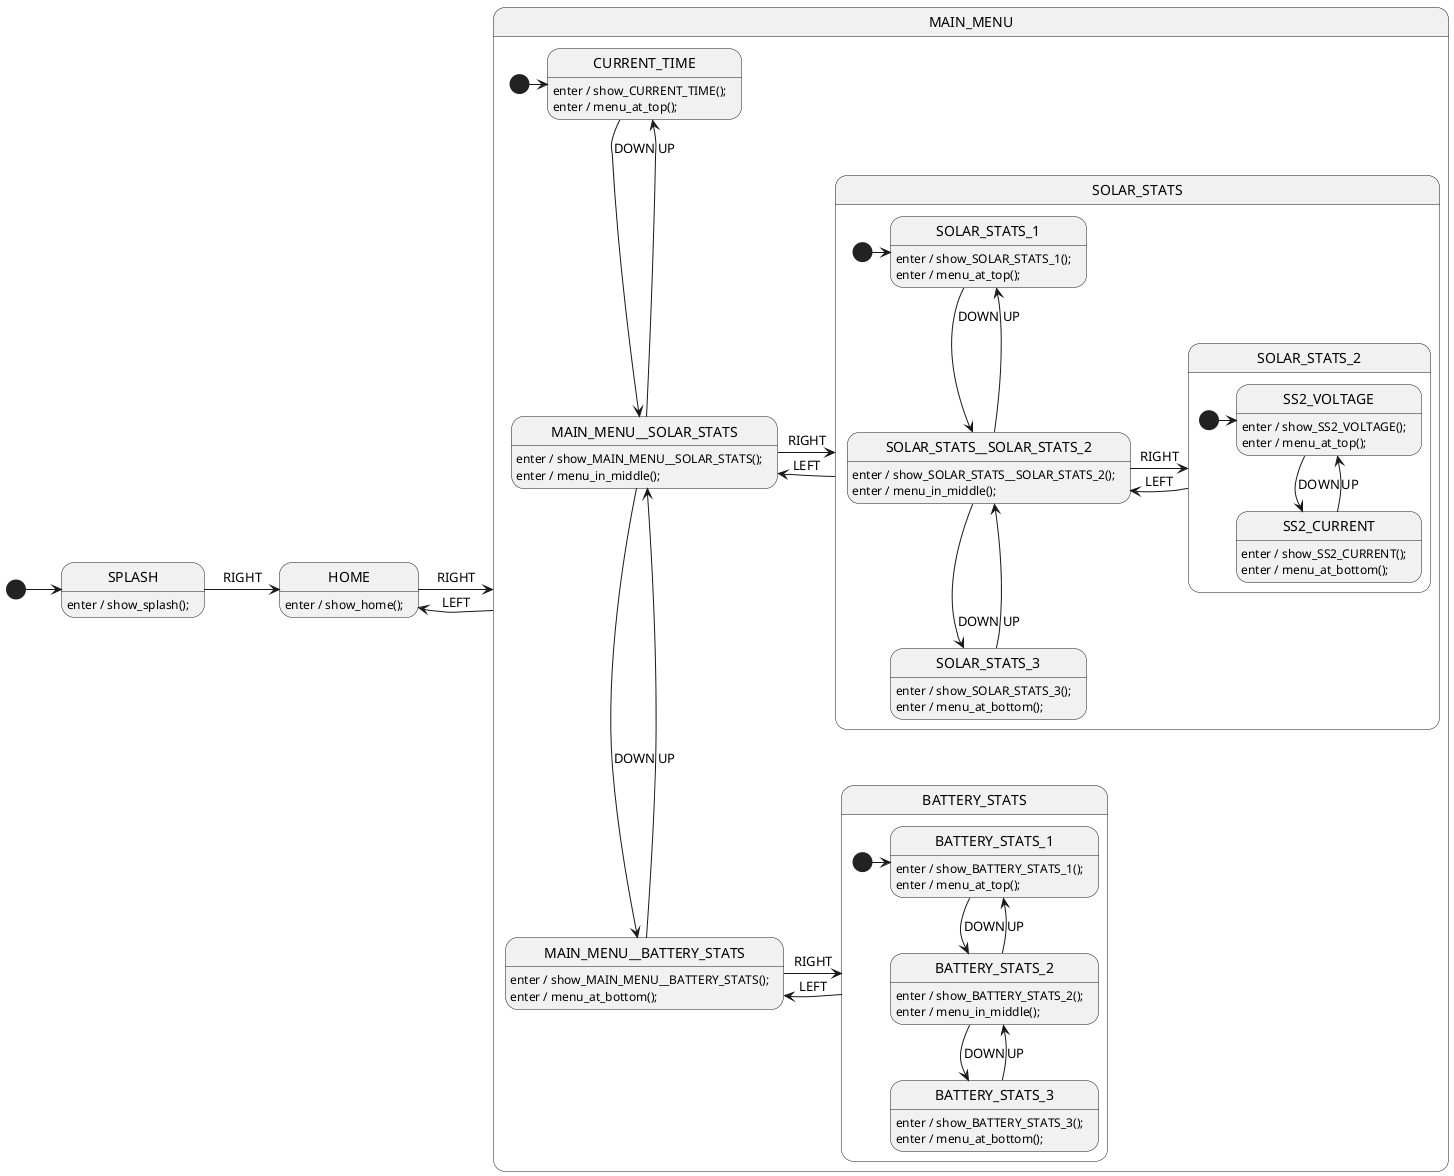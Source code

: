 @startuml SolarUiSm

' //////////////////////// STATE ORGANIZATION ///////////////////////
' Note: StateSmith treats state names and events as case insensitive.
' More info: https://github.com/StateSmith/StateSmith/wiki/PlantUML

state SPLASH
state HOME



' !!!!!!!!!!!!!!!!!!!!!!!!!!!!!!!!!!!!!!!! GEN START !!!!!!!!!!!!!!!!!!!!!!!!!!!!!!!!!!!!!!!!



state MAIN_MENU {
    [*] -> CURRENT_TIME
    state CURRENT_TIME
    state MAIN_MENU__SOLAR_STATS
    state MAIN_MENU__BATTERY_STATS

    state SOLAR_STATS {
        [*] -> SOLAR_STATS_1
        state SOLAR_STATS_1
        state SOLAR_STATS__SOLAR_STATS_2
        state SOLAR_STATS_3

        state SOLAR_STATS_2 {
            [*] -> SS2_VOLTAGE
            state SS2_VOLTAGE
            state SS2_CURRENT
        }
    }
    state BATTERY_STATS {
        [*] -> BATTERY_STATS_1
        state BATTERY_STATS_1
        state BATTERY_STATS_2
        state BATTERY_STATS_3
    }
}

' MAIN_MENU
CURRENT_TIME --> MAIN_MENU__SOLAR_STATS : DOWN
MAIN_MENU__SOLAR_STATS --> MAIN_MENU__BATTERY_STATS : DOWN
MAIN_MENU__BATTERY_STATS --> MAIN_MENU__SOLAR_STATS : UP
MAIN_MENU__SOLAR_STATS --> CURRENT_TIME : UP

' SOLAR_STATS
MAIN_MENU__SOLAR_STATS -> SOLAR_STATS : RIGHT
SOLAR_STATS -> MAIN_MENU__SOLAR_STATS : LEFT
SOLAR_STATS_1 --> SOLAR_STATS__SOLAR_STATS_2 : DOWN
SOLAR_STATS__SOLAR_STATS_2 --> SOLAR_STATS_3 : DOWN
SOLAR_STATS_3 --> SOLAR_STATS__SOLAR_STATS_2 : UP
SOLAR_STATS__SOLAR_STATS_2 --> SOLAR_STATS_1 : UP

' SOLAR_STATS_2
SOLAR_STATS__SOLAR_STATS_2 -> SOLAR_STATS_2 : RIGHT
SOLAR_STATS_2 -> SOLAR_STATS__SOLAR_STATS_2 : LEFT
SS2_VOLTAGE --> SS2_CURRENT : DOWN
SS2_CURRENT --> SS2_VOLTAGE : UP

' BATTERY_STATS
MAIN_MENU__BATTERY_STATS -> BATTERY_STATS : RIGHT
BATTERY_STATS -> MAIN_MENU__BATTERY_STATS : LEFT
BATTERY_STATS_1 --> BATTERY_STATS_2 : DOWN
BATTERY_STATS_2 --> BATTERY_STATS_3 : DOWN
BATTERY_STATS_3 --> BATTERY_STATS_2 : UP
BATTERY_STATS_2 --> BATTERY_STATS_1 : UP


'EVENT HANDLERS
CURRENT_TIME: enter / show_CURRENT_TIME();
MAIN_MENU__SOLAR_STATS: enter / show_MAIN_MENU__SOLAR_STATS();
SOLAR_STATS_1: enter / show_SOLAR_STATS_1();
SOLAR_STATS__SOLAR_STATS_2: enter / show_SOLAR_STATS__SOLAR_STATS_2();
SS2_VOLTAGE: enter / show_SS2_VOLTAGE();
SS2_CURRENT: enter / show_SS2_CURRENT();
SOLAR_STATS_3: enter / show_SOLAR_STATS_3();
MAIN_MENU__BATTERY_STATS: enter / show_MAIN_MENU__BATTERY_STATS();
BATTERY_STATS_1: enter / show_BATTERY_STATS_1();
BATTERY_STATS_2: enter / show_BATTERY_STATS_2();
BATTERY_STATS_3: enter / show_BATTERY_STATS_3();


'MENU POSITION HANDLERS
CURRENT_TIME: enter / menu_at_top();
MAIN_MENU__SOLAR_STATS: enter / menu_in_middle();
MAIN_MENU__BATTERY_STATS: enter / menu_at_bottom();
SOLAR_STATS_1: enter / menu_at_top();
SOLAR_STATS__SOLAR_STATS_2: enter / menu_in_middle();
SOLAR_STATS_3: enter / menu_at_bottom();
SS2_VOLTAGE: enter / menu_at_top();
SS2_CURRENT: enter / menu_at_bottom();
BATTERY_STATS_1: enter / menu_at_top();
BATTERY_STATS_2: enter / menu_in_middle();
BATTERY_STATS_3: enter / menu_at_bottom();



' ^^^^^^^^^^^^^^^^^^^^^^^^^^^^^^^^^^^^^^^^ GEN END ^^^^^^^^^^^^^^^^^^^^^^^^^^^^^^^^^^^^^^^^

[*] -> SPLASH

SPLASH -right-> HOME: RIGHT

HOME -right-> MAIN_MENU: RIGHT
MAIN_MENU -left-> HOME: LEFT


SPLASH: enter / show_splash();
HOME: enter / show_home();


' //////////////////////// StateSmith config ////////////////////////
' The below special comment block sets the StateSmith configuration.
' More info: https://github.com/StateSmith/StateSmith/issues/335

/'! $CONFIG : toml
[SmRunnerSettings]
transpilerId = "C99"

[RenderConfig.C]
CFileExtension = ".cpp"
CFileIncludes = """
    #include "display.h"
    """
'/
@enduml